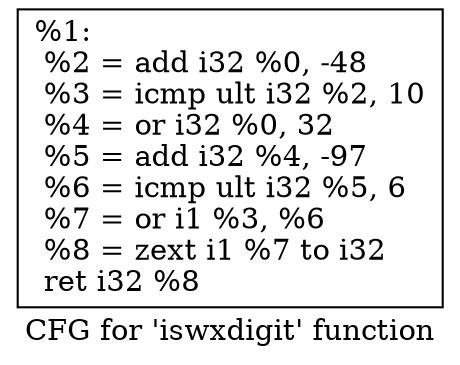 digraph "CFG for 'iswxdigit' function" {
	label="CFG for 'iswxdigit' function";

	Node0x1b2e2b0 [shape=record,label="{%1:\l  %2 = add i32 %0, -48\l  %3 = icmp ult i32 %2, 10\l  %4 = or i32 %0, 32\l  %5 = add i32 %4, -97\l  %6 = icmp ult i32 %5, 6\l  %7 = or i1 %3, %6\l  %8 = zext i1 %7 to i32\l  ret i32 %8\l}"];
}
